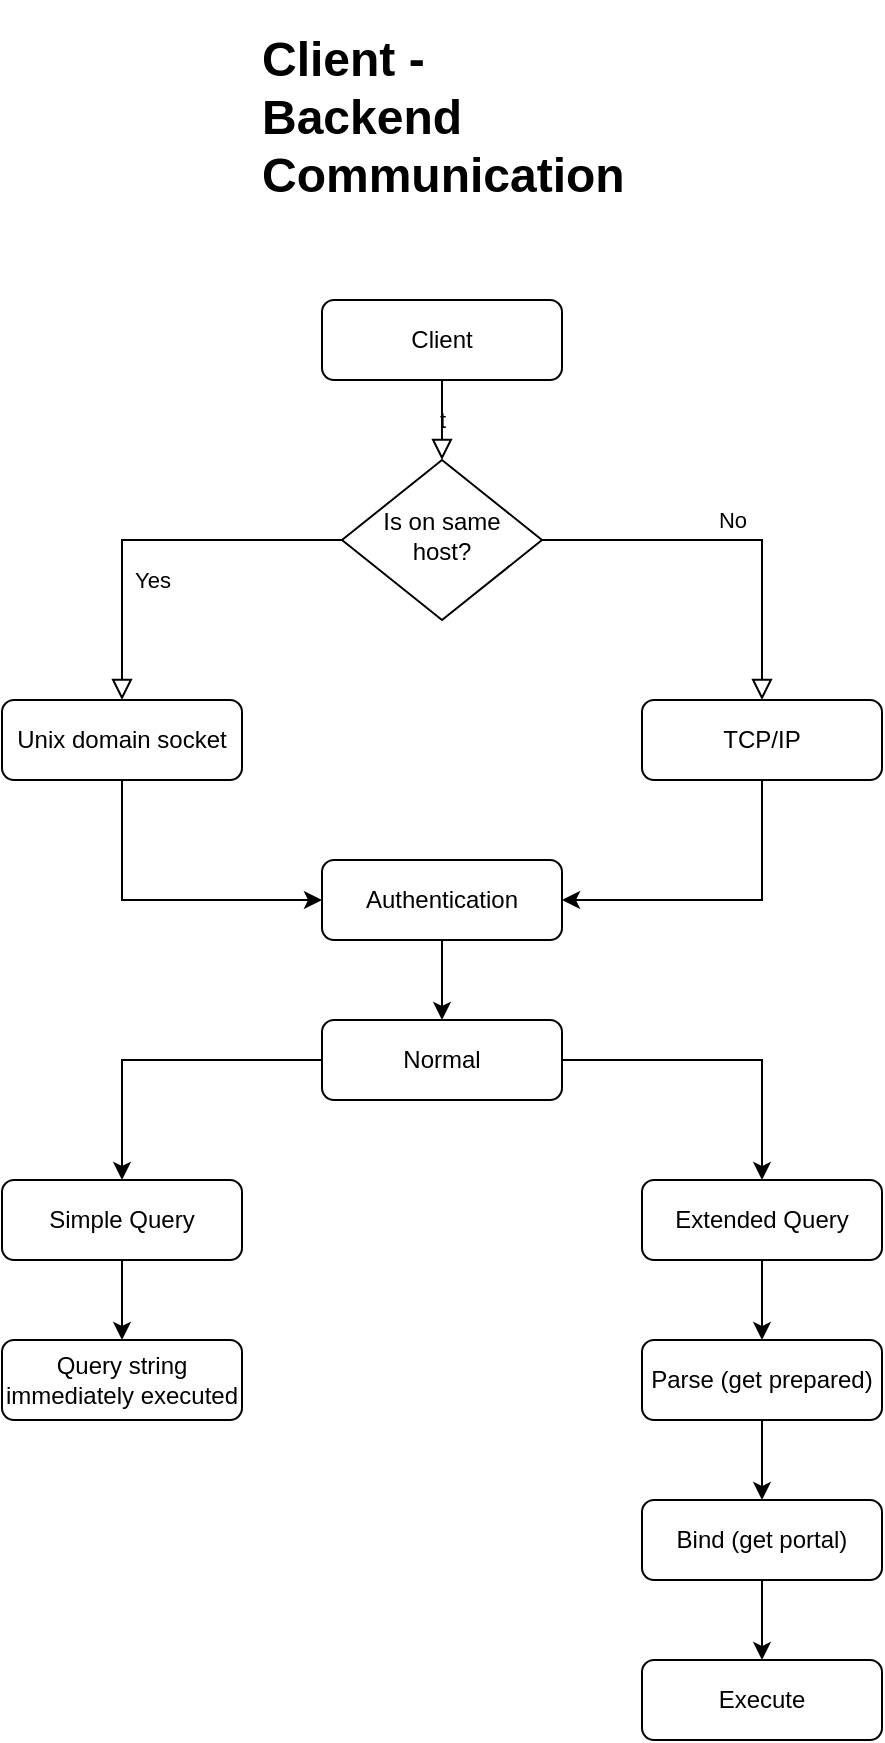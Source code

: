 <mxfile>
    <diagram id="C5RBs43oDa-KdzZeNtuy" name="Client - Backend Communication">
        <mxGraphModel dx="1317" dy="496" grid="1" gridSize="10" guides="1" tooltips="1" connect="1" arrows="1" fold="1" page="1" pageScale="1" pageWidth="827" pageHeight="1169" math="0" shadow="0">
            <root>
                <mxCell id="WIyWlLk6GJQsqaUBKTNV-0"/>
                <mxCell id="WIyWlLk6GJQsqaUBKTNV-1" parent="WIyWlLk6GJQsqaUBKTNV-0"/>
                <mxCell id="WIyWlLk6GJQsqaUBKTNV-2" value="t" style="rounded=0;html=1;jettySize=auto;orthogonalLoop=1;fontSize=11;endArrow=block;endFill=0;endSize=8;strokeWidth=1;shadow=0;labelBackgroundColor=none;edgeStyle=orthogonalEdgeStyle;" parent="WIyWlLk6GJQsqaUBKTNV-1" source="WIyWlLk6GJQsqaUBKTNV-3" target="WIyWlLk6GJQsqaUBKTNV-6" edge="1">
                    <mxGeometry relative="1" as="geometry"/>
                </mxCell>
                <mxCell id="WIyWlLk6GJQsqaUBKTNV-3" value="Client" style="rounded=1;whiteSpace=wrap;html=1;fontSize=12;glass=0;strokeWidth=1;shadow=0;" parent="WIyWlLk6GJQsqaUBKTNV-1" vertex="1">
                    <mxGeometry x="360" y="160" width="120" height="40" as="geometry"/>
                </mxCell>
                <mxCell id="WIyWlLk6GJQsqaUBKTNV-4" value="Yes" style="rounded=0;html=1;jettySize=auto;orthogonalLoop=1;fontSize=11;endArrow=block;endFill=0;endSize=8;strokeWidth=1;shadow=0;labelBackgroundColor=none;edgeStyle=orthogonalEdgeStyle;entryX=0.5;entryY=0;entryDx=0;entryDy=0;" parent="WIyWlLk6GJQsqaUBKTNV-1" source="WIyWlLk6GJQsqaUBKTNV-6" target="WIyWlLk6GJQsqaUBKTNV-12" edge="1">
                    <mxGeometry y="20" relative="1" as="geometry">
                        <mxPoint as="offset"/>
                        <mxPoint x="220" y="370" as="targetPoint"/>
                    </mxGeometry>
                </mxCell>
                <mxCell id="WIyWlLk6GJQsqaUBKTNV-5" value="No" style="edgeStyle=orthogonalEdgeStyle;rounded=0;html=1;jettySize=auto;orthogonalLoop=1;fontSize=11;endArrow=block;endFill=0;endSize=8;strokeWidth=1;shadow=0;labelBackgroundColor=none;" parent="WIyWlLk6GJQsqaUBKTNV-1" source="WIyWlLk6GJQsqaUBKTNV-6" target="WIyWlLk6GJQsqaUBKTNV-7" edge="1">
                    <mxGeometry y="10" relative="1" as="geometry">
                        <mxPoint as="offset"/>
                    </mxGeometry>
                </mxCell>
                <mxCell id="WIyWlLk6GJQsqaUBKTNV-6" value="Is on same host?" style="rhombus;whiteSpace=wrap;html=1;shadow=0;fontFamily=Helvetica;fontSize=12;align=center;strokeWidth=1;spacing=6;spacingTop=-4;" parent="WIyWlLk6GJQsqaUBKTNV-1" vertex="1">
                    <mxGeometry x="370" y="240" width="100" height="80" as="geometry"/>
                </mxCell>
                <mxCell id="X_nU9S2imLB-sGggU6k_-2" style="edgeStyle=orthogonalEdgeStyle;rounded=0;orthogonalLoop=1;jettySize=auto;html=1;entryX=1;entryY=0.5;entryDx=0;entryDy=0;" parent="WIyWlLk6GJQsqaUBKTNV-1" source="WIyWlLk6GJQsqaUBKTNV-7" target="X_nU9S2imLB-sGggU6k_-0" edge="1">
                    <mxGeometry relative="1" as="geometry">
                        <Array as="points">
                            <mxPoint x="580" y="460"/>
                        </Array>
                    </mxGeometry>
                </mxCell>
                <mxCell id="WIyWlLk6GJQsqaUBKTNV-7" value="TCP/IP" style="rounded=1;whiteSpace=wrap;html=1;fontSize=12;glass=0;strokeWidth=1;shadow=0;" parent="WIyWlLk6GJQsqaUBKTNV-1" vertex="1">
                    <mxGeometry x="520" y="360" width="120" height="40" as="geometry"/>
                </mxCell>
                <mxCell id="X_nU9S2imLB-sGggU6k_-1" style="edgeStyle=orthogonalEdgeStyle;rounded=0;orthogonalLoop=1;jettySize=auto;html=1;" parent="WIyWlLk6GJQsqaUBKTNV-1" source="WIyWlLk6GJQsqaUBKTNV-12" target="X_nU9S2imLB-sGggU6k_-0" edge="1">
                    <mxGeometry relative="1" as="geometry">
                        <Array as="points">
                            <mxPoint x="260" y="460"/>
                        </Array>
                    </mxGeometry>
                </mxCell>
                <mxCell id="WIyWlLk6GJQsqaUBKTNV-12" value="Unix domain socket" style="rounded=1;whiteSpace=wrap;html=1;fontSize=12;glass=0;strokeWidth=1;shadow=0;" parent="WIyWlLk6GJQsqaUBKTNV-1" vertex="1">
                    <mxGeometry x="200" y="360" width="120" height="40" as="geometry"/>
                </mxCell>
                <mxCell id="X_nU9S2imLB-sGggU6k_-4" value="" style="edgeStyle=orthogonalEdgeStyle;rounded=0;orthogonalLoop=1;jettySize=auto;html=1;" parent="WIyWlLk6GJQsqaUBKTNV-1" source="X_nU9S2imLB-sGggU6k_-0" target="X_nU9S2imLB-sGggU6k_-3" edge="1">
                    <mxGeometry relative="1" as="geometry"/>
                </mxCell>
                <mxCell id="X_nU9S2imLB-sGggU6k_-0" value="Authentication" style="rounded=1;whiteSpace=wrap;html=1;fontSize=12;glass=0;strokeWidth=1;shadow=0;" parent="WIyWlLk6GJQsqaUBKTNV-1" vertex="1">
                    <mxGeometry x="360" y="440" width="120" height="40" as="geometry"/>
                </mxCell>
                <mxCell id="X_nU9S2imLB-sGggU6k_-6" style="edgeStyle=orthogonalEdgeStyle;rounded=0;orthogonalLoop=1;jettySize=auto;html=1;entryX=0.5;entryY=0;entryDx=0;entryDy=0;" parent="WIyWlLk6GJQsqaUBKTNV-1" source="X_nU9S2imLB-sGggU6k_-3" target="X_nU9S2imLB-sGggU6k_-5" edge="1">
                    <mxGeometry relative="1" as="geometry"/>
                </mxCell>
                <mxCell id="X_nU9S2imLB-sGggU6k_-8" style="edgeStyle=orthogonalEdgeStyle;rounded=0;orthogonalLoop=1;jettySize=auto;html=1;entryX=0.5;entryY=0;entryDx=0;entryDy=0;" parent="WIyWlLk6GJQsqaUBKTNV-1" source="X_nU9S2imLB-sGggU6k_-3" target="X_nU9S2imLB-sGggU6k_-7" edge="1">
                    <mxGeometry relative="1" as="geometry"/>
                </mxCell>
                <mxCell id="X_nU9S2imLB-sGggU6k_-3" value="Normal" style="rounded=1;whiteSpace=wrap;html=1;fontSize=12;glass=0;strokeWidth=1;shadow=0;" parent="WIyWlLk6GJQsqaUBKTNV-1" vertex="1">
                    <mxGeometry x="360" y="520" width="120" height="40" as="geometry"/>
                </mxCell>
                <mxCell id="X_nU9S2imLB-sGggU6k_-16" value="" style="edgeStyle=orthogonalEdgeStyle;rounded=0;orthogonalLoop=1;jettySize=auto;html=1;" parent="WIyWlLk6GJQsqaUBKTNV-1" source="X_nU9S2imLB-sGggU6k_-5" target="X_nU9S2imLB-sGggU6k_-15" edge="1">
                    <mxGeometry relative="1" as="geometry"/>
                </mxCell>
                <mxCell id="X_nU9S2imLB-sGggU6k_-5" value="Simple Query" style="rounded=1;whiteSpace=wrap;html=1;fontSize=12;glass=0;strokeWidth=1;shadow=0;" parent="WIyWlLk6GJQsqaUBKTNV-1" vertex="1">
                    <mxGeometry x="200" y="600" width="120" height="40" as="geometry"/>
                </mxCell>
                <mxCell id="X_nU9S2imLB-sGggU6k_-10" value="" style="edgeStyle=orthogonalEdgeStyle;rounded=0;orthogonalLoop=1;jettySize=auto;html=1;" parent="WIyWlLk6GJQsqaUBKTNV-1" source="X_nU9S2imLB-sGggU6k_-7" target="X_nU9S2imLB-sGggU6k_-9" edge="1">
                    <mxGeometry relative="1" as="geometry"/>
                </mxCell>
                <mxCell id="X_nU9S2imLB-sGggU6k_-7" value="Extended Query" style="rounded=1;whiteSpace=wrap;html=1;fontSize=12;glass=0;strokeWidth=1;shadow=0;" parent="WIyWlLk6GJQsqaUBKTNV-1" vertex="1">
                    <mxGeometry x="520" y="600" width="120" height="40" as="geometry"/>
                </mxCell>
                <mxCell id="X_nU9S2imLB-sGggU6k_-12" value="" style="edgeStyle=orthogonalEdgeStyle;rounded=0;orthogonalLoop=1;jettySize=auto;html=1;" parent="WIyWlLk6GJQsqaUBKTNV-1" source="X_nU9S2imLB-sGggU6k_-9" target="X_nU9S2imLB-sGggU6k_-11" edge="1">
                    <mxGeometry relative="1" as="geometry"/>
                </mxCell>
                <mxCell id="X_nU9S2imLB-sGggU6k_-9" value="Parse (get prepared)" style="rounded=1;whiteSpace=wrap;html=1;fontSize=12;glass=0;strokeWidth=1;shadow=0;" parent="WIyWlLk6GJQsqaUBKTNV-1" vertex="1">
                    <mxGeometry x="520" y="680" width="120" height="40" as="geometry"/>
                </mxCell>
                <mxCell id="X_nU9S2imLB-sGggU6k_-14" value="" style="edgeStyle=orthogonalEdgeStyle;rounded=0;orthogonalLoop=1;jettySize=auto;html=1;" parent="WIyWlLk6GJQsqaUBKTNV-1" source="X_nU9S2imLB-sGggU6k_-11" target="X_nU9S2imLB-sGggU6k_-13" edge="1">
                    <mxGeometry relative="1" as="geometry"/>
                </mxCell>
                <mxCell id="X_nU9S2imLB-sGggU6k_-11" value="Bind (get portal)" style="rounded=1;whiteSpace=wrap;html=1;fontSize=12;glass=0;strokeWidth=1;shadow=0;" parent="WIyWlLk6GJQsqaUBKTNV-1" vertex="1">
                    <mxGeometry x="520" y="760" width="120" height="40" as="geometry"/>
                </mxCell>
                <mxCell id="X_nU9S2imLB-sGggU6k_-13" value="Execute" style="rounded=1;whiteSpace=wrap;html=1;fontSize=12;glass=0;strokeWidth=1;shadow=0;" parent="WIyWlLk6GJQsqaUBKTNV-1" vertex="1">
                    <mxGeometry x="520" y="840" width="120" height="40" as="geometry"/>
                </mxCell>
                <mxCell id="X_nU9S2imLB-sGggU6k_-15" value="Query string immediately executed" style="rounded=1;whiteSpace=wrap;html=1;fontSize=12;glass=0;strokeWidth=1;shadow=0;" parent="WIyWlLk6GJQsqaUBKTNV-1" vertex="1">
                    <mxGeometry x="200" y="680" width="120" height="40" as="geometry"/>
                </mxCell>
                <mxCell id="X_nU9S2imLB-sGggU6k_-19" value="&lt;h1&gt;Client - Backend Communication&lt;/h1&gt;" style="text;html=1;strokeColor=none;fillColor=none;spacing=5;spacingTop=-20;whiteSpace=wrap;overflow=hidden;rounded=0;" parent="WIyWlLk6GJQsqaUBKTNV-1" vertex="1">
                    <mxGeometry x="325" y="20" width="190" height="120" as="geometry"/>
                </mxCell>
            </root>
        </mxGraphModel>
    </diagram>
</mxfile>
